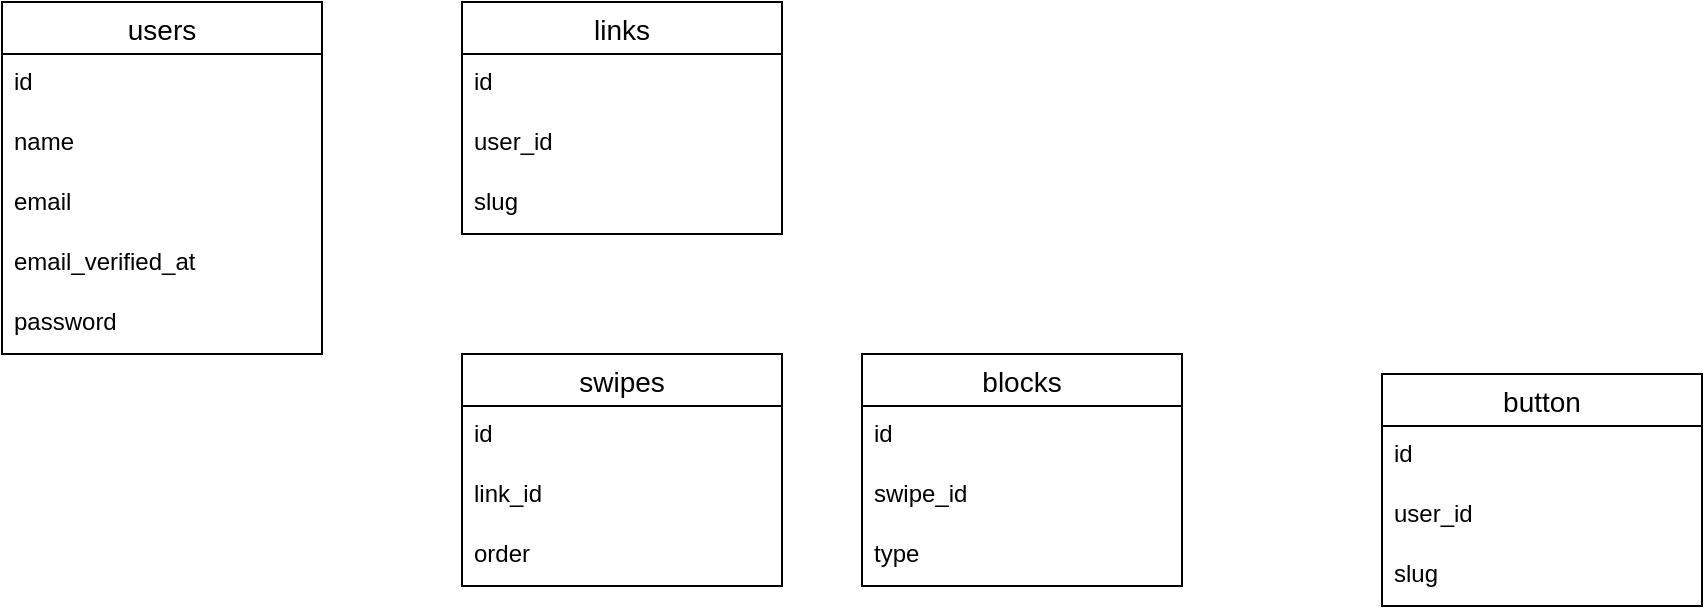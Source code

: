 <mxfile version="14.2.6" type="github">
  <diagram id="RUwNhSpSXZQt76CINKHE" name="Page-1">
    <mxGraphModel dx="1487" dy="-15" grid="1" gridSize="10" guides="1" tooltips="1" connect="1" arrows="1" fold="1" page="0" pageScale="1" pageWidth="827" pageHeight="1169" math="0" shadow="0">
      <root>
        <mxCell id="0" />
        <mxCell id="1" parent="0" />
        <mxCell id="5I0NqTGAd0wU8rVCbnll-1" value="users" style="swimlane;fontStyle=0;childLayout=stackLayout;horizontal=1;startSize=26;horizontalStack=0;resizeParent=1;resizeParentMax=0;resizeLast=0;collapsible=1;marginBottom=0;align=center;fontSize=14;" vertex="1" parent="1">
          <mxGeometry x="-550" y="430" width="160" height="176" as="geometry" />
        </mxCell>
        <mxCell id="5I0NqTGAd0wU8rVCbnll-2" value="id" style="text;strokeColor=none;fillColor=none;spacingLeft=4;spacingRight=4;overflow=hidden;rotatable=0;points=[[0,0.5],[1,0.5]];portConstraint=eastwest;fontSize=12;" vertex="1" parent="5I0NqTGAd0wU8rVCbnll-1">
          <mxGeometry y="26" width="160" height="30" as="geometry" />
        </mxCell>
        <mxCell id="5I0NqTGAd0wU8rVCbnll-3" value="name" style="text;strokeColor=none;fillColor=none;spacingLeft=4;spacingRight=4;overflow=hidden;rotatable=0;points=[[0,0.5],[1,0.5]];portConstraint=eastwest;fontSize=12;" vertex="1" parent="5I0NqTGAd0wU8rVCbnll-1">
          <mxGeometry y="56" width="160" height="30" as="geometry" />
        </mxCell>
        <mxCell id="5I0NqTGAd0wU8rVCbnll-4" value="email" style="text;strokeColor=none;fillColor=none;spacingLeft=4;spacingRight=4;overflow=hidden;rotatable=0;points=[[0,0.5],[1,0.5]];portConstraint=eastwest;fontSize=12;" vertex="1" parent="5I0NqTGAd0wU8rVCbnll-1">
          <mxGeometry y="86" width="160" height="30" as="geometry" />
        </mxCell>
        <mxCell id="5I0NqTGAd0wU8rVCbnll-9" value="email_verified_at" style="text;strokeColor=none;fillColor=none;spacingLeft=4;spacingRight=4;overflow=hidden;rotatable=0;points=[[0,0.5],[1,0.5]];portConstraint=eastwest;fontSize=12;" vertex="1" parent="5I0NqTGAd0wU8rVCbnll-1">
          <mxGeometry y="116" width="160" height="30" as="geometry" />
        </mxCell>
        <mxCell id="5I0NqTGAd0wU8rVCbnll-10" value="password" style="text;strokeColor=none;fillColor=none;spacingLeft=4;spacingRight=4;overflow=hidden;rotatable=0;points=[[0,0.5],[1,0.5]];portConstraint=eastwest;fontSize=12;" vertex="1" parent="5I0NqTGAd0wU8rVCbnll-1">
          <mxGeometry y="146" width="160" height="30" as="geometry" />
        </mxCell>
        <mxCell id="5I0NqTGAd0wU8rVCbnll-5" value="links" style="swimlane;fontStyle=0;childLayout=stackLayout;horizontal=1;startSize=26;horizontalStack=0;resizeParent=1;resizeParentMax=0;resizeLast=0;collapsible=1;marginBottom=0;align=center;fontSize=14;" vertex="1" parent="1">
          <mxGeometry x="-320" y="430" width="160" height="116" as="geometry" />
        </mxCell>
        <mxCell id="5I0NqTGAd0wU8rVCbnll-6" value="id" style="text;strokeColor=none;fillColor=none;spacingLeft=4;spacingRight=4;overflow=hidden;rotatable=0;points=[[0,0.5],[1,0.5]];portConstraint=eastwest;fontSize=12;" vertex="1" parent="5I0NqTGAd0wU8rVCbnll-5">
          <mxGeometry y="26" width="160" height="30" as="geometry" />
        </mxCell>
        <mxCell id="5I0NqTGAd0wU8rVCbnll-7" value="user_id" style="text;strokeColor=none;fillColor=none;spacingLeft=4;spacingRight=4;overflow=hidden;rotatable=0;points=[[0,0.5],[1,0.5]];portConstraint=eastwest;fontSize=12;" vertex="1" parent="5I0NqTGAd0wU8rVCbnll-5">
          <mxGeometry y="56" width="160" height="30" as="geometry" />
        </mxCell>
        <mxCell id="5I0NqTGAd0wU8rVCbnll-8" value="slug" style="text;strokeColor=none;fillColor=none;spacingLeft=4;spacingRight=4;overflow=hidden;rotatable=0;points=[[0,0.5],[1,0.5]];portConstraint=eastwest;fontSize=12;" vertex="1" parent="5I0NqTGAd0wU8rVCbnll-5">
          <mxGeometry y="86" width="160" height="30" as="geometry" />
        </mxCell>
        <mxCell id="5I0NqTGAd0wU8rVCbnll-11" value="swipes" style="swimlane;fontStyle=0;childLayout=stackLayout;horizontal=1;startSize=26;horizontalStack=0;resizeParent=1;resizeParentMax=0;resizeLast=0;collapsible=1;marginBottom=0;align=center;fontSize=14;" vertex="1" parent="1">
          <mxGeometry x="-320" y="606" width="160" height="116" as="geometry" />
        </mxCell>
        <mxCell id="5I0NqTGAd0wU8rVCbnll-12" value="id" style="text;strokeColor=none;fillColor=none;spacingLeft=4;spacingRight=4;overflow=hidden;rotatable=0;points=[[0,0.5],[1,0.5]];portConstraint=eastwest;fontSize=12;" vertex="1" parent="5I0NqTGAd0wU8rVCbnll-11">
          <mxGeometry y="26" width="160" height="30" as="geometry" />
        </mxCell>
        <mxCell id="5I0NqTGAd0wU8rVCbnll-13" value="link_id" style="text;strokeColor=none;fillColor=none;spacingLeft=4;spacingRight=4;overflow=hidden;rotatable=0;points=[[0,0.5],[1,0.5]];portConstraint=eastwest;fontSize=12;" vertex="1" parent="5I0NqTGAd0wU8rVCbnll-11">
          <mxGeometry y="56" width="160" height="30" as="geometry" />
        </mxCell>
        <mxCell id="5I0NqTGAd0wU8rVCbnll-14" value="order" style="text;strokeColor=none;fillColor=none;spacingLeft=4;spacingRight=4;overflow=hidden;rotatable=0;points=[[0,0.5],[1,0.5]];portConstraint=eastwest;fontSize=12;" vertex="1" parent="5I0NqTGAd0wU8rVCbnll-11">
          <mxGeometry y="86" width="160" height="30" as="geometry" />
        </mxCell>
        <mxCell id="5I0NqTGAd0wU8rVCbnll-15" value="blocks" style="swimlane;fontStyle=0;childLayout=stackLayout;horizontal=1;startSize=26;horizontalStack=0;resizeParent=1;resizeParentMax=0;resizeLast=0;collapsible=1;marginBottom=0;align=center;fontSize=14;" vertex="1" parent="1">
          <mxGeometry x="-120" y="606" width="160" height="116" as="geometry" />
        </mxCell>
        <mxCell id="5I0NqTGAd0wU8rVCbnll-16" value="id" style="text;strokeColor=none;fillColor=none;spacingLeft=4;spacingRight=4;overflow=hidden;rotatable=0;points=[[0,0.5],[1,0.5]];portConstraint=eastwest;fontSize=12;" vertex="1" parent="5I0NqTGAd0wU8rVCbnll-15">
          <mxGeometry y="26" width="160" height="30" as="geometry" />
        </mxCell>
        <mxCell id="5I0NqTGAd0wU8rVCbnll-17" value="swipe_id" style="text;strokeColor=none;fillColor=none;spacingLeft=4;spacingRight=4;overflow=hidden;rotatable=0;points=[[0,0.5],[1,0.5]];portConstraint=eastwest;fontSize=12;" vertex="1" parent="5I0NqTGAd0wU8rVCbnll-15">
          <mxGeometry y="56" width="160" height="30" as="geometry" />
        </mxCell>
        <mxCell id="5I0NqTGAd0wU8rVCbnll-18" value="type" style="text;strokeColor=none;fillColor=none;spacingLeft=4;spacingRight=4;overflow=hidden;rotatable=0;points=[[0,0.5],[1,0.5]];portConstraint=eastwest;fontSize=12;" vertex="1" parent="5I0NqTGAd0wU8rVCbnll-15">
          <mxGeometry y="86" width="160" height="30" as="geometry" />
        </mxCell>
        <mxCell id="5I0NqTGAd0wU8rVCbnll-20" value="button" style="swimlane;fontStyle=0;childLayout=stackLayout;horizontal=1;startSize=26;horizontalStack=0;resizeParent=1;resizeParentMax=0;resizeLast=0;collapsible=1;marginBottom=0;align=center;fontSize=14;" vertex="1" parent="1">
          <mxGeometry x="140" y="616" width="160" height="116" as="geometry" />
        </mxCell>
        <mxCell id="5I0NqTGAd0wU8rVCbnll-21" value="id" style="text;strokeColor=none;fillColor=none;spacingLeft=4;spacingRight=4;overflow=hidden;rotatable=0;points=[[0,0.5],[1,0.5]];portConstraint=eastwest;fontSize=12;" vertex="1" parent="5I0NqTGAd0wU8rVCbnll-20">
          <mxGeometry y="26" width="160" height="30" as="geometry" />
        </mxCell>
        <mxCell id="5I0NqTGAd0wU8rVCbnll-22" value="user_id" style="text;strokeColor=none;fillColor=none;spacingLeft=4;spacingRight=4;overflow=hidden;rotatable=0;points=[[0,0.5],[1,0.5]];portConstraint=eastwest;fontSize=12;" vertex="1" parent="5I0NqTGAd0wU8rVCbnll-20">
          <mxGeometry y="56" width="160" height="30" as="geometry" />
        </mxCell>
        <mxCell id="5I0NqTGAd0wU8rVCbnll-23" value="slug" style="text;strokeColor=none;fillColor=none;spacingLeft=4;spacingRight=4;overflow=hidden;rotatable=0;points=[[0,0.5],[1,0.5]];portConstraint=eastwest;fontSize=12;" vertex="1" parent="5I0NqTGAd0wU8rVCbnll-20">
          <mxGeometry y="86" width="160" height="30" as="geometry" />
        </mxCell>
      </root>
    </mxGraphModel>
  </diagram>
</mxfile>
